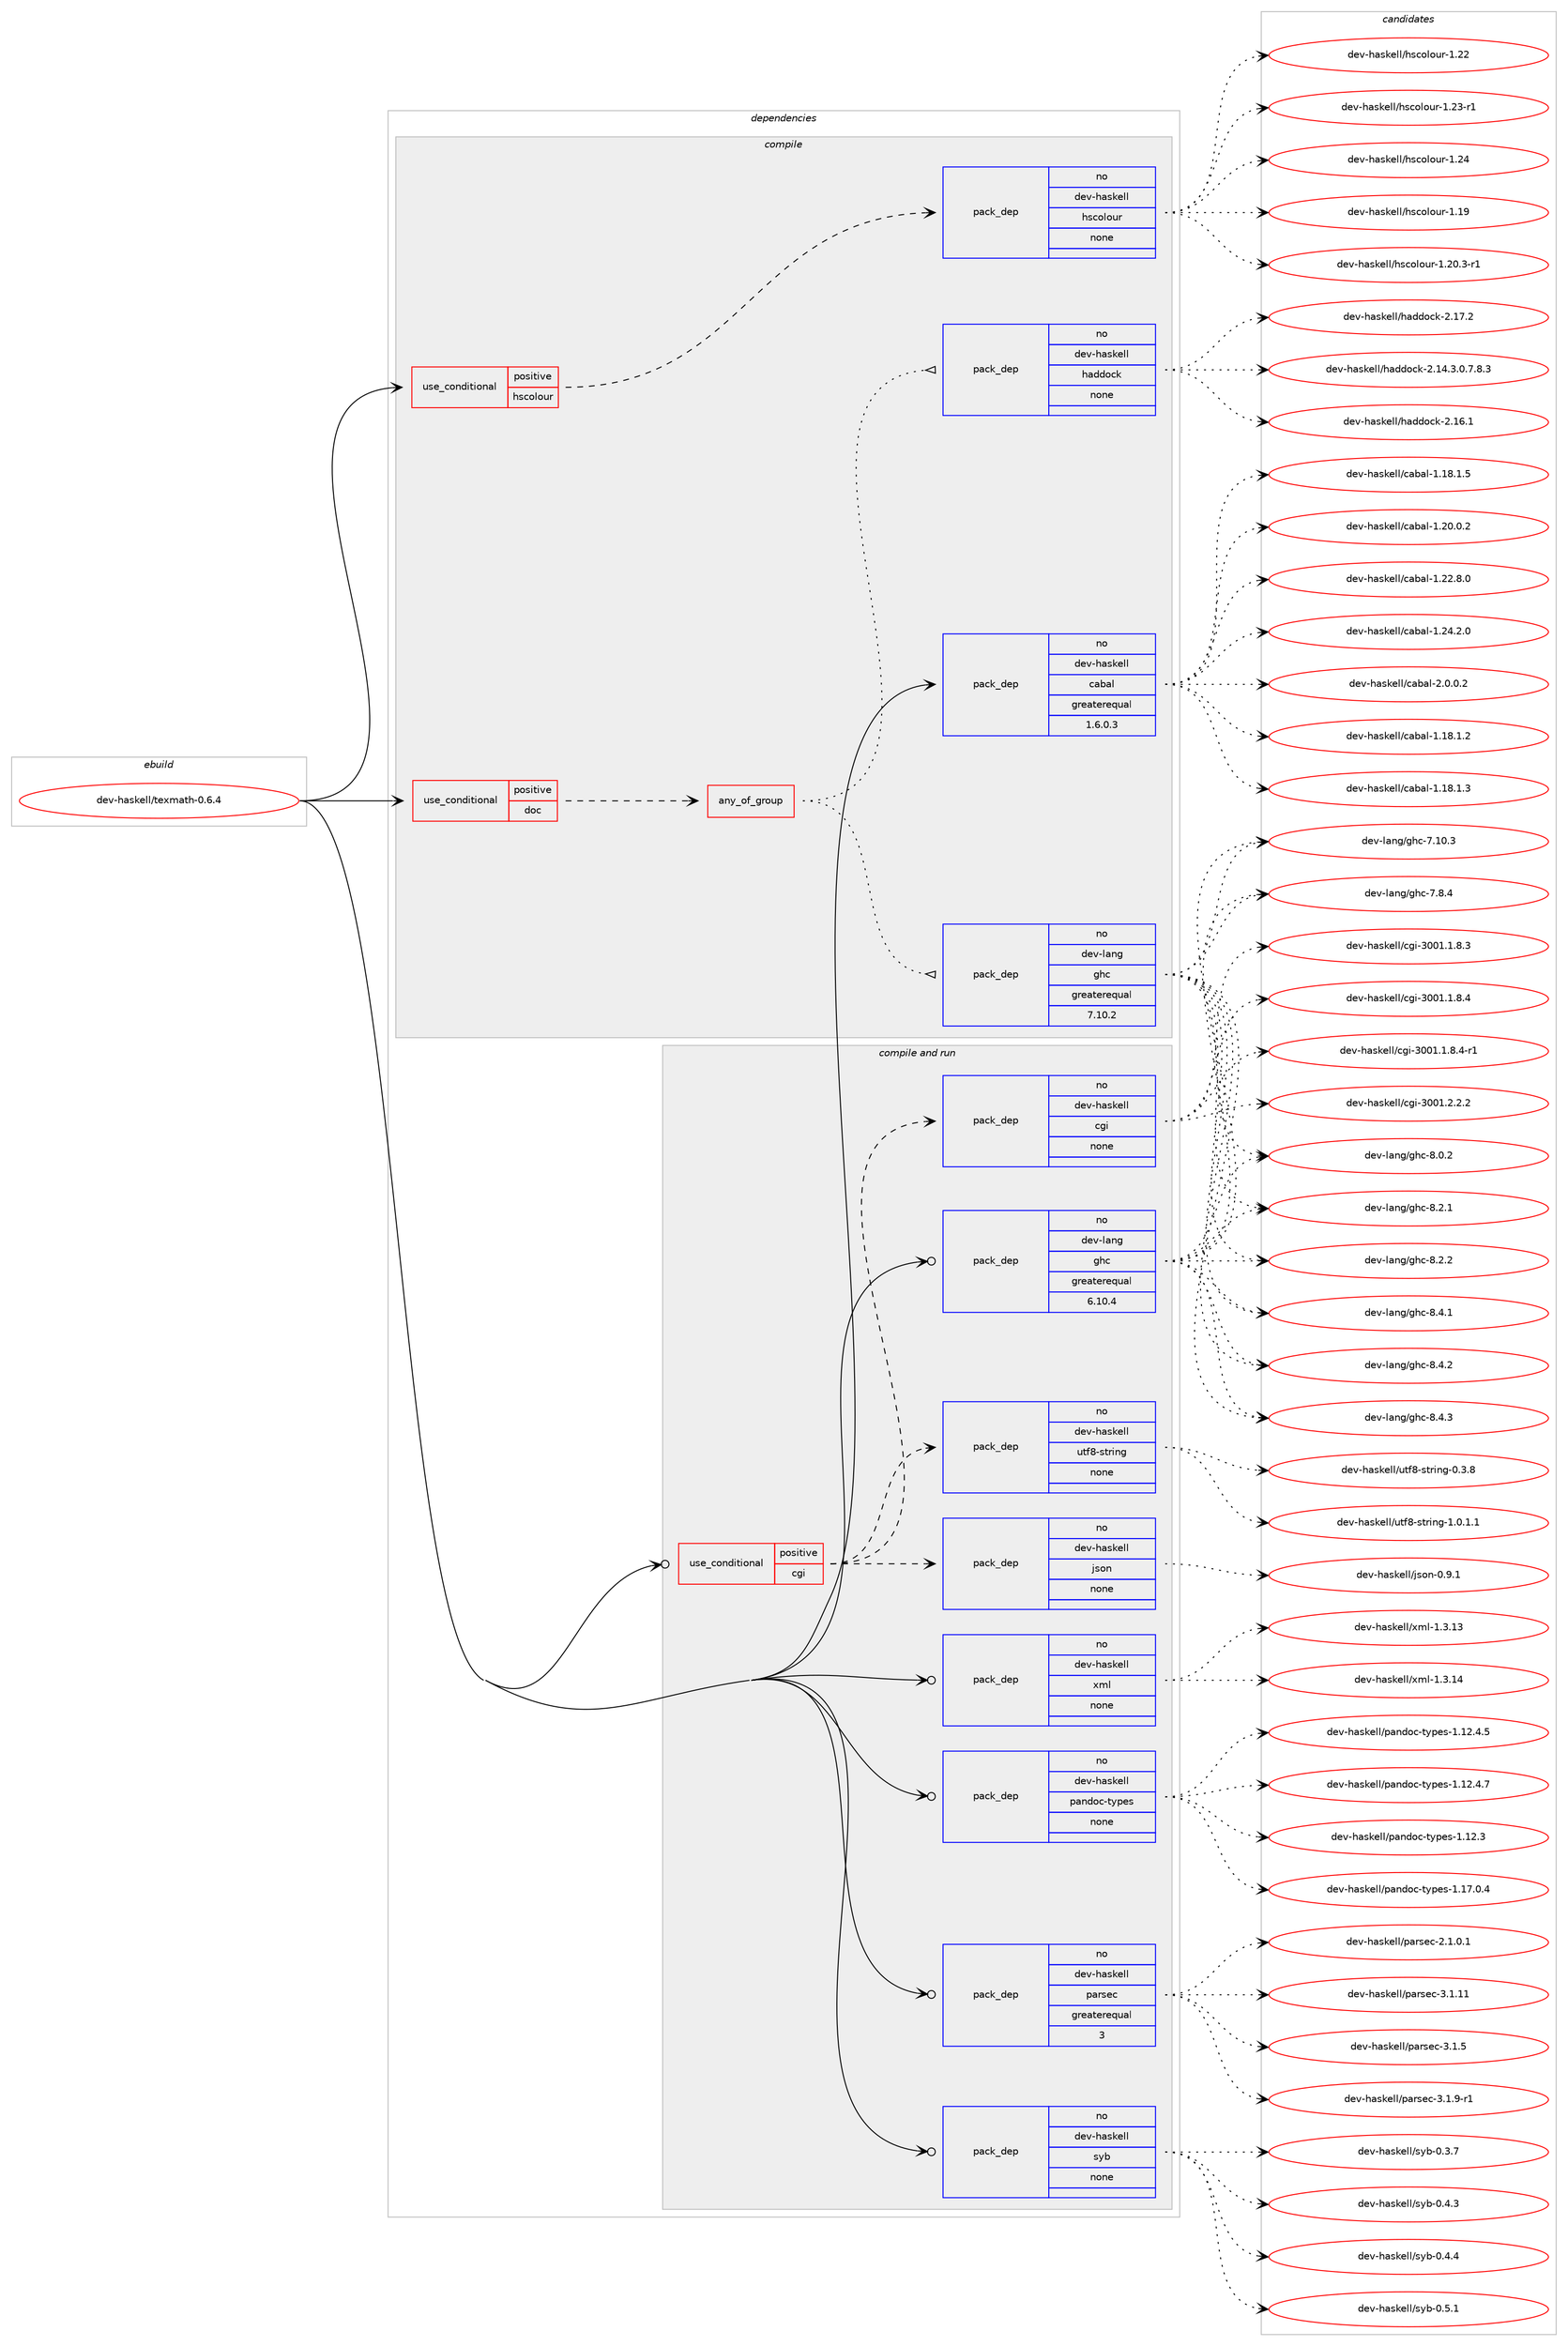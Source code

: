 digraph prolog {

# *************
# Graph options
# *************

newrank=true;
concentrate=true;
compound=true;
graph [rankdir=LR,fontname=Helvetica,fontsize=10,ranksep=1.5];#, ranksep=2.5, nodesep=0.2];
edge  [arrowhead=vee];
node  [fontname=Helvetica,fontsize=10];

# **********
# The ebuild
# **********

subgraph cluster_leftcol {
color=gray;
rank=same;
label=<<i>ebuild</i>>;
id [label="dev-haskell/texmath-0.6.4", color=red, width=4, href="../dev-haskell/texmath-0.6.4.svg"];
}

# ****************
# The dependencies
# ****************

subgraph cluster_midcol {
color=gray;
label=<<i>dependencies</i>>;
subgraph cluster_compile {
fillcolor="#eeeeee";
style=filled;
label=<<i>compile</i>>;
subgraph cond361715 {
dependency1345694 [label=<<TABLE BORDER="0" CELLBORDER="1" CELLSPACING="0" CELLPADDING="4"><TR><TD ROWSPAN="3" CELLPADDING="10">use_conditional</TD></TR><TR><TD>positive</TD></TR><TR><TD>doc</TD></TR></TABLE>>, shape=none, color=red];
subgraph any21649 {
dependency1345695 [label=<<TABLE BORDER="0" CELLBORDER="1" CELLSPACING="0" CELLPADDING="4"><TR><TD CELLPADDING="10">any_of_group</TD></TR></TABLE>>, shape=none, color=red];subgraph pack961778 {
dependency1345696 [label=<<TABLE BORDER="0" CELLBORDER="1" CELLSPACING="0" CELLPADDING="4" WIDTH="220"><TR><TD ROWSPAN="6" CELLPADDING="30">pack_dep</TD></TR><TR><TD WIDTH="110">no</TD></TR><TR><TD>dev-haskell</TD></TR><TR><TD>haddock</TD></TR><TR><TD>none</TD></TR><TR><TD></TD></TR></TABLE>>, shape=none, color=blue];
}
dependency1345695:e -> dependency1345696:w [weight=20,style="dotted",arrowhead="oinv"];
subgraph pack961779 {
dependency1345697 [label=<<TABLE BORDER="0" CELLBORDER="1" CELLSPACING="0" CELLPADDING="4" WIDTH="220"><TR><TD ROWSPAN="6" CELLPADDING="30">pack_dep</TD></TR><TR><TD WIDTH="110">no</TD></TR><TR><TD>dev-lang</TD></TR><TR><TD>ghc</TD></TR><TR><TD>greaterequal</TD></TR><TR><TD>7.10.2</TD></TR></TABLE>>, shape=none, color=blue];
}
dependency1345695:e -> dependency1345697:w [weight=20,style="dotted",arrowhead="oinv"];
}
dependency1345694:e -> dependency1345695:w [weight=20,style="dashed",arrowhead="vee"];
}
id:e -> dependency1345694:w [weight=20,style="solid",arrowhead="vee"];
subgraph cond361716 {
dependency1345698 [label=<<TABLE BORDER="0" CELLBORDER="1" CELLSPACING="0" CELLPADDING="4"><TR><TD ROWSPAN="3" CELLPADDING="10">use_conditional</TD></TR><TR><TD>positive</TD></TR><TR><TD>hscolour</TD></TR></TABLE>>, shape=none, color=red];
subgraph pack961780 {
dependency1345699 [label=<<TABLE BORDER="0" CELLBORDER="1" CELLSPACING="0" CELLPADDING="4" WIDTH="220"><TR><TD ROWSPAN="6" CELLPADDING="30">pack_dep</TD></TR><TR><TD WIDTH="110">no</TD></TR><TR><TD>dev-haskell</TD></TR><TR><TD>hscolour</TD></TR><TR><TD>none</TD></TR><TR><TD></TD></TR></TABLE>>, shape=none, color=blue];
}
dependency1345698:e -> dependency1345699:w [weight=20,style="dashed",arrowhead="vee"];
}
id:e -> dependency1345698:w [weight=20,style="solid",arrowhead="vee"];
subgraph pack961781 {
dependency1345700 [label=<<TABLE BORDER="0" CELLBORDER="1" CELLSPACING="0" CELLPADDING="4" WIDTH="220"><TR><TD ROWSPAN="6" CELLPADDING="30">pack_dep</TD></TR><TR><TD WIDTH="110">no</TD></TR><TR><TD>dev-haskell</TD></TR><TR><TD>cabal</TD></TR><TR><TD>greaterequal</TD></TR><TR><TD>1.6.0.3</TD></TR></TABLE>>, shape=none, color=blue];
}
id:e -> dependency1345700:w [weight=20,style="solid",arrowhead="vee"];
}
subgraph cluster_compileandrun {
fillcolor="#eeeeee";
style=filled;
label=<<i>compile and run</i>>;
subgraph cond361717 {
dependency1345701 [label=<<TABLE BORDER="0" CELLBORDER="1" CELLSPACING="0" CELLPADDING="4"><TR><TD ROWSPAN="3" CELLPADDING="10">use_conditional</TD></TR><TR><TD>positive</TD></TR><TR><TD>cgi</TD></TR></TABLE>>, shape=none, color=red];
subgraph pack961782 {
dependency1345702 [label=<<TABLE BORDER="0" CELLBORDER="1" CELLSPACING="0" CELLPADDING="4" WIDTH="220"><TR><TD ROWSPAN="6" CELLPADDING="30">pack_dep</TD></TR><TR><TD WIDTH="110">no</TD></TR><TR><TD>dev-haskell</TD></TR><TR><TD>cgi</TD></TR><TR><TD>none</TD></TR><TR><TD></TD></TR></TABLE>>, shape=none, color=blue];
}
dependency1345701:e -> dependency1345702:w [weight=20,style="dashed",arrowhead="vee"];
subgraph pack961783 {
dependency1345703 [label=<<TABLE BORDER="0" CELLBORDER="1" CELLSPACING="0" CELLPADDING="4" WIDTH="220"><TR><TD ROWSPAN="6" CELLPADDING="30">pack_dep</TD></TR><TR><TD WIDTH="110">no</TD></TR><TR><TD>dev-haskell</TD></TR><TR><TD>json</TD></TR><TR><TD>none</TD></TR><TR><TD></TD></TR></TABLE>>, shape=none, color=blue];
}
dependency1345701:e -> dependency1345703:w [weight=20,style="dashed",arrowhead="vee"];
subgraph pack961784 {
dependency1345704 [label=<<TABLE BORDER="0" CELLBORDER="1" CELLSPACING="0" CELLPADDING="4" WIDTH="220"><TR><TD ROWSPAN="6" CELLPADDING="30">pack_dep</TD></TR><TR><TD WIDTH="110">no</TD></TR><TR><TD>dev-haskell</TD></TR><TR><TD>utf8-string</TD></TR><TR><TD>none</TD></TR><TR><TD></TD></TR></TABLE>>, shape=none, color=blue];
}
dependency1345701:e -> dependency1345704:w [weight=20,style="dashed",arrowhead="vee"];
}
id:e -> dependency1345701:w [weight=20,style="solid",arrowhead="odotvee"];
subgraph pack961785 {
dependency1345705 [label=<<TABLE BORDER="0" CELLBORDER="1" CELLSPACING="0" CELLPADDING="4" WIDTH="220"><TR><TD ROWSPAN="6" CELLPADDING="30">pack_dep</TD></TR><TR><TD WIDTH="110">no</TD></TR><TR><TD>dev-haskell</TD></TR><TR><TD>pandoc-types</TD></TR><TR><TD>none</TD></TR><TR><TD></TD></TR></TABLE>>, shape=none, color=blue];
}
id:e -> dependency1345705:w [weight=20,style="solid",arrowhead="odotvee"];
subgraph pack961786 {
dependency1345706 [label=<<TABLE BORDER="0" CELLBORDER="1" CELLSPACING="0" CELLPADDING="4" WIDTH="220"><TR><TD ROWSPAN="6" CELLPADDING="30">pack_dep</TD></TR><TR><TD WIDTH="110">no</TD></TR><TR><TD>dev-haskell</TD></TR><TR><TD>parsec</TD></TR><TR><TD>greaterequal</TD></TR><TR><TD>3</TD></TR></TABLE>>, shape=none, color=blue];
}
id:e -> dependency1345706:w [weight=20,style="solid",arrowhead="odotvee"];
subgraph pack961787 {
dependency1345707 [label=<<TABLE BORDER="0" CELLBORDER="1" CELLSPACING="0" CELLPADDING="4" WIDTH="220"><TR><TD ROWSPAN="6" CELLPADDING="30">pack_dep</TD></TR><TR><TD WIDTH="110">no</TD></TR><TR><TD>dev-haskell</TD></TR><TR><TD>syb</TD></TR><TR><TD>none</TD></TR><TR><TD></TD></TR></TABLE>>, shape=none, color=blue];
}
id:e -> dependency1345707:w [weight=20,style="solid",arrowhead="odotvee"];
subgraph pack961788 {
dependency1345708 [label=<<TABLE BORDER="0" CELLBORDER="1" CELLSPACING="0" CELLPADDING="4" WIDTH="220"><TR><TD ROWSPAN="6" CELLPADDING="30">pack_dep</TD></TR><TR><TD WIDTH="110">no</TD></TR><TR><TD>dev-haskell</TD></TR><TR><TD>xml</TD></TR><TR><TD>none</TD></TR><TR><TD></TD></TR></TABLE>>, shape=none, color=blue];
}
id:e -> dependency1345708:w [weight=20,style="solid",arrowhead="odotvee"];
subgraph pack961789 {
dependency1345709 [label=<<TABLE BORDER="0" CELLBORDER="1" CELLSPACING="0" CELLPADDING="4" WIDTH="220"><TR><TD ROWSPAN="6" CELLPADDING="30">pack_dep</TD></TR><TR><TD WIDTH="110">no</TD></TR><TR><TD>dev-lang</TD></TR><TR><TD>ghc</TD></TR><TR><TD>greaterequal</TD></TR><TR><TD>6.10.4</TD></TR></TABLE>>, shape=none, color=blue];
}
id:e -> dependency1345709:w [weight=20,style="solid",arrowhead="odotvee"];
}
subgraph cluster_run {
fillcolor="#eeeeee";
style=filled;
label=<<i>run</i>>;
}
}

# **************
# The candidates
# **************

subgraph cluster_choices {
rank=same;
color=gray;
label=<<i>candidates</i>>;

subgraph choice961778 {
color=black;
nodesep=1;
choice1001011184510497115107101108108471049710010011199107455046495246514648465546564651 [label="dev-haskell/haddock-2.14.3.0.7.8.3", color=red, width=4,href="../dev-haskell/haddock-2.14.3.0.7.8.3.svg"];
choice100101118451049711510710110810847104971001001119910745504649544649 [label="dev-haskell/haddock-2.16.1", color=red, width=4,href="../dev-haskell/haddock-2.16.1.svg"];
choice100101118451049711510710110810847104971001001119910745504649554650 [label="dev-haskell/haddock-2.17.2", color=red, width=4,href="../dev-haskell/haddock-2.17.2.svg"];
dependency1345696:e -> choice1001011184510497115107101108108471049710010011199107455046495246514648465546564651:w [style=dotted,weight="100"];
dependency1345696:e -> choice100101118451049711510710110810847104971001001119910745504649544649:w [style=dotted,weight="100"];
dependency1345696:e -> choice100101118451049711510710110810847104971001001119910745504649554650:w [style=dotted,weight="100"];
}
subgraph choice961779 {
color=black;
nodesep=1;
choice1001011184510897110103471031049945554649484651 [label="dev-lang/ghc-7.10.3", color=red, width=4,href="../dev-lang/ghc-7.10.3.svg"];
choice10010111845108971101034710310499455546564652 [label="dev-lang/ghc-7.8.4", color=red, width=4,href="../dev-lang/ghc-7.8.4.svg"];
choice10010111845108971101034710310499455646484650 [label="dev-lang/ghc-8.0.2", color=red, width=4,href="../dev-lang/ghc-8.0.2.svg"];
choice10010111845108971101034710310499455646504649 [label="dev-lang/ghc-8.2.1", color=red, width=4,href="../dev-lang/ghc-8.2.1.svg"];
choice10010111845108971101034710310499455646504650 [label="dev-lang/ghc-8.2.2", color=red, width=4,href="../dev-lang/ghc-8.2.2.svg"];
choice10010111845108971101034710310499455646524649 [label="dev-lang/ghc-8.4.1", color=red, width=4,href="../dev-lang/ghc-8.4.1.svg"];
choice10010111845108971101034710310499455646524650 [label="dev-lang/ghc-8.4.2", color=red, width=4,href="../dev-lang/ghc-8.4.2.svg"];
choice10010111845108971101034710310499455646524651 [label="dev-lang/ghc-8.4.3", color=red, width=4,href="../dev-lang/ghc-8.4.3.svg"];
dependency1345697:e -> choice1001011184510897110103471031049945554649484651:w [style=dotted,weight="100"];
dependency1345697:e -> choice10010111845108971101034710310499455546564652:w [style=dotted,weight="100"];
dependency1345697:e -> choice10010111845108971101034710310499455646484650:w [style=dotted,weight="100"];
dependency1345697:e -> choice10010111845108971101034710310499455646504649:w [style=dotted,weight="100"];
dependency1345697:e -> choice10010111845108971101034710310499455646504650:w [style=dotted,weight="100"];
dependency1345697:e -> choice10010111845108971101034710310499455646524649:w [style=dotted,weight="100"];
dependency1345697:e -> choice10010111845108971101034710310499455646524650:w [style=dotted,weight="100"];
dependency1345697:e -> choice10010111845108971101034710310499455646524651:w [style=dotted,weight="100"];
}
subgraph choice961780 {
color=black;
nodesep=1;
choice100101118451049711510710110810847104115991111081111171144549464957 [label="dev-haskell/hscolour-1.19", color=red, width=4,href="../dev-haskell/hscolour-1.19.svg"];
choice10010111845104971151071011081084710411599111108111117114454946504846514511449 [label="dev-haskell/hscolour-1.20.3-r1", color=red, width=4,href="../dev-haskell/hscolour-1.20.3-r1.svg"];
choice100101118451049711510710110810847104115991111081111171144549465050 [label="dev-haskell/hscolour-1.22", color=red, width=4,href="../dev-haskell/hscolour-1.22.svg"];
choice1001011184510497115107101108108471041159911110811111711445494650514511449 [label="dev-haskell/hscolour-1.23-r1", color=red, width=4,href="../dev-haskell/hscolour-1.23-r1.svg"];
choice100101118451049711510710110810847104115991111081111171144549465052 [label="dev-haskell/hscolour-1.24", color=red, width=4,href="../dev-haskell/hscolour-1.24.svg"];
dependency1345699:e -> choice100101118451049711510710110810847104115991111081111171144549464957:w [style=dotted,weight="100"];
dependency1345699:e -> choice10010111845104971151071011081084710411599111108111117114454946504846514511449:w [style=dotted,weight="100"];
dependency1345699:e -> choice100101118451049711510710110810847104115991111081111171144549465050:w [style=dotted,weight="100"];
dependency1345699:e -> choice1001011184510497115107101108108471041159911110811111711445494650514511449:w [style=dotted,weight="100"];
dependency1345699:e -> choice100101118451049711510710110810847104115991111081111171144549465052:w [style=dotted,weight="100"];
}
subgraph choice961781 {
color=black;
nodesep=1;
choice10010111845104971151071011081084799979897108454946495646494650 [label="dev-haskell/cabal-1.18.1.2", color=red, width=4,href="../dev-haskell/cabal-1.18.1.2.svg"];
choice10010111845104971151071011081084799979897108454946495646494651 [label="dev-haskell/cabal-1.18.1.3", color=red, width=4,href="../dev-haskell/cabal-1.18.1.3.svg"];
choice10010111845104971151071011081084799979897108454946495646494653 [label="dev-haskell/cabal-1.18.1.5", color=red, width=4,href="../dev-haskell/cabal-1.18.1.5.svg"];
choice10010111845104971151071011081084799979897108454946504846484650 [label="dev-haskell/cabal-1.20.0.2", color=red, width=4,href="../dev-haskell/cabal-1.20.0.2.svg"];
choice10010111845104971151071011081084799979897108454946505046564648 [label="dev-haskell/cabal-1.22.8.0", color=red, width=4,href="../dev-haskell/cabal-1.22.8.0.svg"];
choice10010111845104971151071011081084799979897108454946505246504648 [label="dev-haskell/cabal-1.24.2.0", color=red, width=4,href="../dev-haskell/cabal-1.24.2.0.svg"];
choice100101118451049711510710110810847999798971084550464846484650 [label="dev-haskell/cabal-2.0.0.2", color=red, width=4,href="../dev-haskell/cabal-2.0.0.2.svg"];
dependency1345700:e -> choice10010111845104971151071011081084799979897108454946495646494650:w [style=dotted,weight="100"];
dependency1345700:e -> choice10010111845104971151071011081084799979897108454946495646494651:w [style=dotted,weight="100"];
dependency1345700:e -> choice10010111845104971151071011081084799979897108454946495646494653:w [style=dotted,weight="100"];
dependency1345700:e -> choice10010111845104971151071011081084799979897108454946504846484650:w [style=dotted,weight="100"];
dependency1345700:e -> choice10010111845104971151071011081084799979897108454946505046564648:w [style=dotted,weight="100"];
dependency1345700:e -> choice10010111845104971151071011081084799979897108454946505246504648:w [style=dotted,weight="100"];
dependency1345700:e -> choice100101118451049711510710110810847999798971084550464846484650:w [style=dotted,weight="100"];
}
subgraph choice961782 {
color=black;
nodesep=1;
choice100101118451049711510710110810847991031054551484849464946564651 [label="dev-haskell/cgi-3001.1.8.3", color=red, width=4,href="../dev-haskell/cgi-3001.1.8.3.svg"];
choice100101118451049711510710110810847991031054551484849464946564652 [label="dev-haskell/cgi-3001.1.8.4", color=red, width=4,href="../dev-haskell/cgi-3001.1.8.4.svg"];
choice1001011184510497115107101108108479910310545514848494649465646524511449 [label="dev-haskell/cgi-3001.1.8.4-r1", color=red, width=4,href="../dev-haskell/cgi-3001.1.8.4-r1.svg"];
choice100101118451049711510710110810847991031054551484849465046504650 [label="dev-haskell/cgi-3001.2.2.2", color=red, width=4,href="../dev-haskell/cgi-3001.2.2.2.svg"];
dependency1345702:e -> choice100101118451049711510710110810847991031054551484849464946564651:w [style=dotted,weight="100"];
dependency1345702:e -> choice100101118451049711510710110810847991031054551484849464946564652:w [style=dotted,weight="100"];
dependency1345702:e -> choice1001011184510497115107101108108479910310545514848494649465646524511449:w [style=dotted,weight="100"];
dependency1345702:e -> choice100101118451049711510710110810847991031054551484849465046504650:w [style=dotted,weight="100"];
}
subgraph choice961783 {
color=black;
nodesep=1;
choice100101118451049711510710110810847106115111110454846574649 [label="dev-haskell/json-0.9.1", color=red, width=4,href="../dev-haskell/json-0.9.1.svg"];
dependency1345703:e -> choice100101118451049711510710110810847106115111110454846574649:w [style=dotted,weight="100"];
}
subgraph choice961784 {
color=black;
nodesep=1;
choice1001011184510497115107101108108471171161025645115116114105110103454846514656 [label="dev-haskell/utf8-string-0.3.8", color=red, width=4,href="../dev-haskell/utf8-string-0.3.8.svg"];
choice10010111845104971151071011081084711711610256451151161141051101034549464846494649 [label="dev-haskell/utf8-string-1.0.1.1", color=red, width=4,href="../dev-haskell/utf8-string-1.0.1.1.svg"];
dependency1345704:e -> choice1001011184510497115107101108108471171161025645115116114105110103454846514656:w [style=dotted,weight="100"];
dependency1345704:e -> choice10010111845104971151071011081084711711610256451151161141051101034549464846494649:w [style=dotted,weight="100"];
}
subgraph choice961785 {
color=black;
nodesep=1;
choice10010111845104971151071011081084711297110100111994511612111210111545494649504651 [label="dev-haskell/pandoc-types-1.12.3", color=red, width=4,href="../dev-haskell/pandoc-types-1.12.3.svg"];
choice100101118451049711510710110810847112971101001119945116121112101115454946495046524653 [label="dev-haskell/pandoc-types-1.12.4.5", color=red, width=4,href="../dev-haskell/pandoc-types-1.12.4.5.svg"];
choice100101118451049711510710110810847112971101001119945116121112101115454946495046524655 [label="dev-haskell/pandoc-types-1.12.4.7", color=red, width=4,href="../dev-haskell/pandoc-types-1.12.4.7.svg"];
choice100101118451049711510710110810847112971101001119945116121112101115454946495546484652 [label="dev-haskell/pandoc-types-1.17.0.4", color=red, width=4,href="../dev-haskell/pandoc-types-1.17.0.4.svg"];
dependency1345705:e -> choice10010111845104971151071011081084711297110100111994511612111210111545494649504651:w [style=dotted,weight="100"];
dependency1345705:e -> choice100101118451049711510710110810847112971101001119945116121112101115454946495046524653:w [style=dotted,weight="100"];
dependency1345705:e -> choice100101118451049711510710110810847112971101001119945116121112101115454946495046524655:w [style=dotted,weight="100"];
dependency1345705:e -> choice100101118451049711510710110810847112971101001119945116121112101115454946495546484652:w [style=dotted,weight="100"];
}
subgraph choice961786 {
color=black;
nodesep=1;
choice10010111845104971151071011081084711297114115101994550464946484649 [label="dev-haskell/parsec-2.1.0.1", color=red, width=4,href="../dev-haskell/parsec-2.1.0.1.svg"];
choice100101118451049711510710110810847112971141151019945514649464949 [label="dev-haskell/parsec-3.1.11", color=red, width=4,href="../dev-haskell/parsec-3.1.11.svg"];
choice1001011184510497115107101108108471129711411510199455146494653 [label="dev-haskell/parsec-3.1.5", color=red, width=4,href="../dev-haskell/parsec-3.1.5.svg"];
choice10010111845104971151071011081084711297114115101994551464946574511449 [label="dev-haskell/parsec-3.1.9-r1", color=red, width=4,href="../dev-haskell/parsec-3.1.9-r1.svg"];
dependency1345706:e -> choice10010111845104971151071011081084711297114115101994550464946484649:w [style=dotted,weight="100"];
dependency1345706:e -> choice100101118451049711510710110810847112971141151019945514649464949:w [style=dotted,weight="100"];
dependency1345706:e -> choice1001011184510497115107101108108471129711411510199455146494653:w [style=dotted,weight="100"];
dependency1345706:e -> choice10010111845104971151071011081084711297114115101994551464946574511449:w [style=dotted,weight="100"];
}
subgraph choice961787 {
color=black;
nodesep=1;
choice10010111845104971151071011081084711512198454846514655 [label="dev-haskell/syb-0.3.7", color=red, width=4,href="../dev-haskell/syb-0.3.7.svg"];
choice10010111845104971151071011081084711512198454846524651 [label="dev-haskell/syb-0.4.3", color=red, width=4,href="../dev-haskell/syb-0.4.3.svg"];
choice10010111845104971151071011081084711512198454846524652 [label="dev-haskell/syb-0.4.4", color=red, width=4,href="../dev-haskell/syb-0.4.4.svg"];
choice10010111845104971151071011081084711512198454846534649 [label="dev-haskell/syb-0.5.1", color=red, width=4,href="../dev-haskell/syb-0.5.1.svg"];
dependency1345707:e -> choice10010111845104971151071011081084711512198454846514655:w [style=dotted,weight="100"];
dependency1345707:e -> choice10010111845104971151071011081084711512198454846524651:w [style=dotted,weight="100"];
dependency1345707:e -> choice10010111845104971151071011081084711512198454846524652:w [style=dotted,weight="100"];
dependency1345707:e -> choice10010111845104971151071011081084711512198454846534649:w [style=dotted,weight="100"];
}
subgraph choice961788 {
color=black;
nodesep=1;
choice10010111845104971151071011081084712010910845494651464951 [label="dev-haskell/xml-1.3.13", color=red, width=4,href="../dev-haskell/xml-1.3.13.svg"];
choice10010111845104971151071011081084712010910845494651464952 [label="dev-haskell/xml-1.3.14", color=red, width=4,href="../dev-haskell/xml-1.3.14.svg"];
dependency1345708:e -> choice10010111845104971151071011081084712010910845494651464951:w [style=dotted,weight="100"];
dependency1345708:e -> choice10010111845104971151071011081084712010910845494651464952:w [style=dotted,weight="100"];
}
subgraph choice961789 {
color=black;
nodesep=1;
choice1001011184510897110103471031049945554649484651 [label="dev-lang/ghc-7.10.3", color=red, width=4,href="../dev-lang/ghc-7.10.3.svg"];
choice10010111845108971101034710310499455546564652 [label="dev-lang/ghc-7.8.4", color=red, width=4,href="../dev-lang/ghc-7.8.4.svg"];
choice10010111845108971101034710310499455646484650 [label="dev-lang/ghc-8.0.2", color=red, width=4,href="../dev-lang/ghc-8.0.2.svg"];
choice10010111845108971101034710310499455646504649 [label="dev-lang/ghc-8.2.1", color=red, width=4,href="../dev-lang/ghc-8.2.1.svg"];
choice10010111845108971101034710310499455646504650 [label="dev-lang/ghc-8.2.2", color=red, width=4,href="../dev-lang/ghc-8.2.2.svg"];
choice10010111845108971101034710310499455646524649 [label="dev-lang/ghc-8.4.1", color=red, width=4,href="../dev-lang/ghc-8.4.1.svg"];
choice10010111845108971101034710310499455646524650 [label="dev-lang/ghc-8.4.2", color=red, width=4,href="../dev-lang/ghc-8.4.2.svg"];
choice10010111845108971101034710310499455646524651 [label="dev-lang/ghc-8.4.3", color=red, width=4,href="../dev-lang/ghc-8.4.3.svg"];
dependency1345709:e -> choice1001011184510897110103471031049945554649484651:w [style=dotted,weight="100"];
dependency1345709:e -> choice10010111845108971101034710310499455546564652:w [style=dotted,weight="100"];
dependency1345709:e -> choice10010111845108971101034710310499455646484650:w [style=dotted,weight="100"];
dependency1345709:e -> choice10010111845108971101034710310499455646504649:w [style=dotted,weight="100"];
dependency1345709:e -> choice10010111845108971101034710310499455646504650:w [style=dotted,weight="100"];
dependency1345709:e -> choice10010111845108971101034710310499455646524649:w [style=dotted,weight="100"];
dependency1345709:e -> choice10010111845108971101034710310499455646524650:w [style=dotted,weight="100"];
dependency1345709:e -> choice10010111845108971101034710310499455646524651:w [style=dotted,weight="100"];
}
}

}

